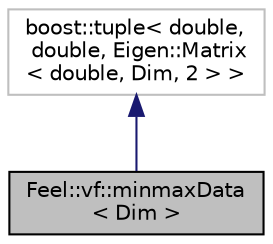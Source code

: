 digraph "Feel::vf::minmaxData&lt; Dim &gt;"
{
 // LATEX_PDF_SIZE
  edge [fontname="Helvetica",fontsize="10",labelfontname="Helvetica",labelfontsize="10"];
  node [fontname="Helvetica",fontsize="10",shape=record];
  Node1 [label="Feel::vf::minmaxData\l\< Dim \>",height=0.2,width=0.4,color="black", fillcolor="grey75", style="filled", fontcolor="black",tooltip="data returned by minmax"];
  Node2 -> Node1 [dir="back",color="midnightblue",fontsize="10",style="solid",fontname="Helvetica"];
  Node2 [label="boost::tuple\< double,\l double, Eigen::Matrix\l\< double, Dim, 2 \> \>",height=0.2,width=0.4,color="grey75", fillcolor="white", style="filled",tooltip=" "];
}
